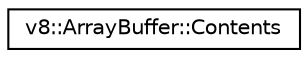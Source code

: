 digraph "Graphical Class Hierarchy"
{
  edge [fontname="Helvetica",fontsize="10",labelfontname="Helvetica",labelfontsize="10"];
  node [fontname="Helvetica",fontsize="10",shape=record];
  rankdir="LR";
  Node1 [label="v8::ArrayBuffer::Contents",height=0.2,width=0.4,color="black", fillcolor="white", style="filled",URL="$classv8_1_1ArrayBuffer_1_1Contents.html"];
}
